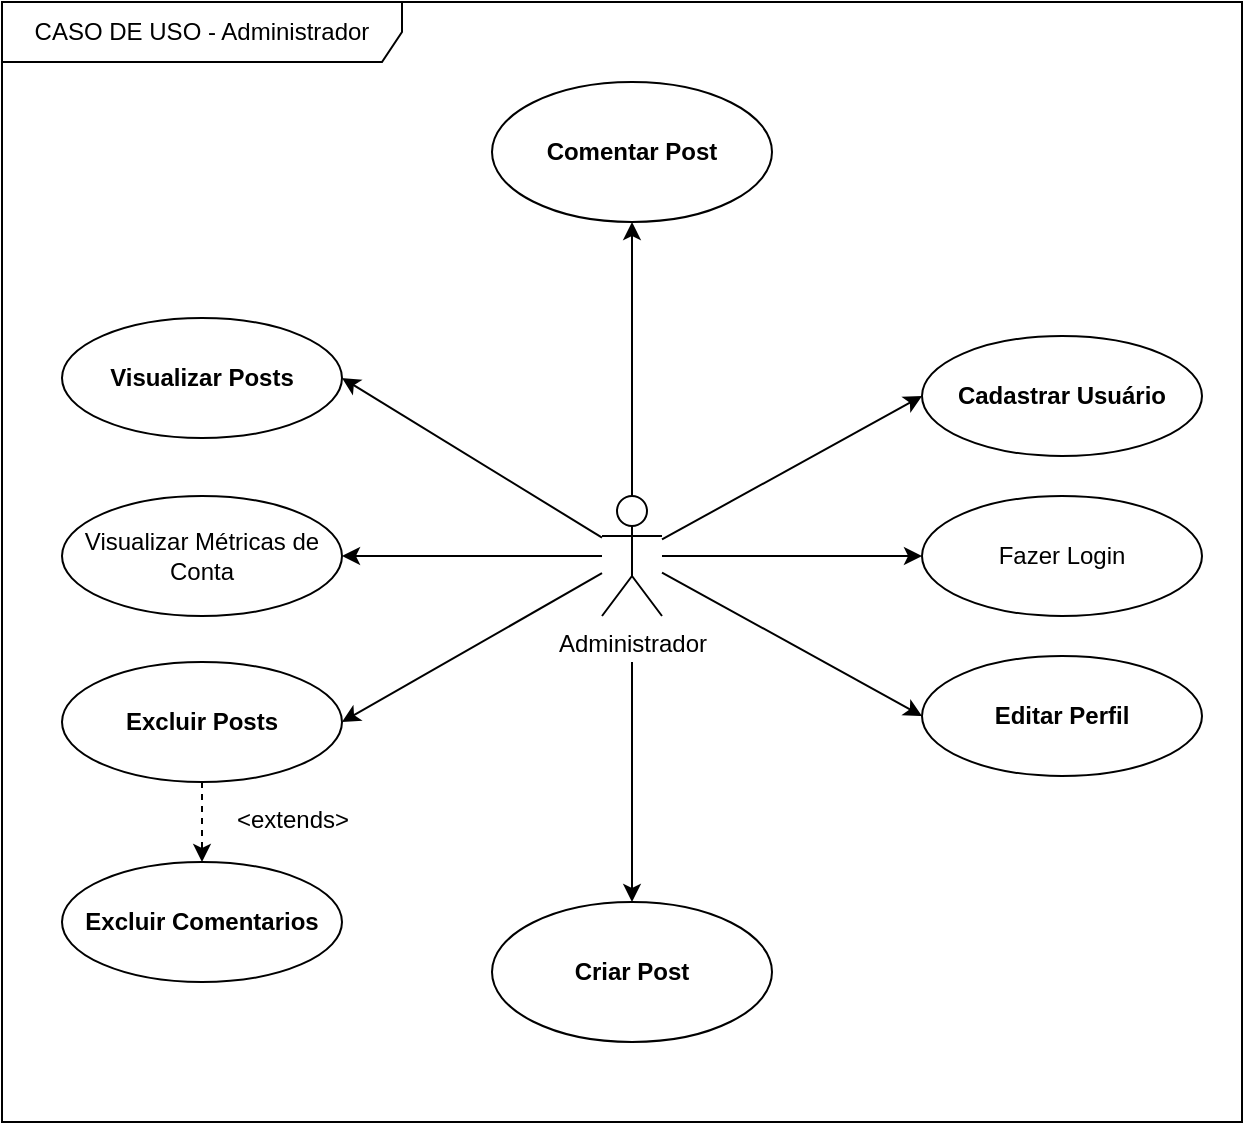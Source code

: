 <mxfile version="27.1.6">
  <diagram name="Página-1" id="_pBhAU1H5xWY1ATLEpE2">
    <mxGraphModel dx="1933" dy="611" grid="1" gridSize="10" guides="1" tooltips="1" connect="1" arrows="1" fold="1" page="1" pageScale="1" pageWidth="827" pageHeight="1169" math="0" shadow="0">
      <root>
        <mxCell id="0" />
        <mxCell id="1" parent="0" />
        <mxCell id="4moywfV-kU5STPwCgtIo-18" style="rounded=0;orthogonalLoop=1;jettySize=auto;html=1;entryX=0;entryY=0.5;entryDx=0;entryDy=0;" parent="1" source="4moywfV-kU5STPwCgtIo-1" target="4moywfV-kU5STPwCgtIo-3" edge="1">
          <mxGeometry relative="1" as="geometry" />
        </mxCell>
        <mxCell id="4moywfV-kU5STPwCgtIo-19" style="rounded=0;orthogonalLoop=1;jettySize=auto;html=1;entryX=0;entryY=0.5;entryDx=0;entryDy=0;" parent="1" source="4moywfV-kU5STPwCgtIo-1" target="4moywfV-kU5STPwCgtIo-4" edge="1">
          <mxGeometry relative="1" as="geometry" />
        </mxCell>
        <mxCell id="4moywfV-kU5STPwCgtIo-20" style="rounded=0;orthogonalLoop=1;jettySize=auto;html=1;entryX=0;entryY=0.5;entryDx=0;entryDy=0;" parent="1" source="4moywfV-kU5STPwCgtIo-1" target="4moywfV-kU5STPwCgtIo-5" edge="1">
          <mxGeometry relative="1" as="geometry" />
        </mxCell>
        <mxCell id="4moywfV-kU5STPwCgtIo-22" value="" style="rounded=0;orthogonalLoop=1;jettySize=auto;html=1;" parent="1" target="4moywfV-kU5STPwCgtIo-6" edge="1">
          <mxGeometry relative="1" as="geometry">
            <mxPoint x="245" y="340" as="sourcePoint" />
          </mxGeometry>
        </mxCell>
        <mxCell id="oCv998W_JMqjDXVk1AhT-4" style="rounded=0;orthogonalLoop=1;jettySize=auto;html=1;entryX=0.5;entryY=1;entryDx=0;entryDy=0;" parent="1" source="4moywfV-kU5STPwCgtIo-1" target="4moywfV-kU5STPwCgtIo-9" edge="1">
          <mxGeometry relative="1" as="geometry" />
        </mxCell>
        <mxCell id="oCv998W_JMqjDXVk1AhT-6" style="rounded=0;orthogonalLoop=1;jettySize=auto;html=1;entryX=1;entryY=0.5;entryDx=0;entryDy=0;" parent="1" source="4moywfV-kU5STPwCgtIo-1" target="oCv998W_JMqjDXVk1AhT-1" edge="1">
          <mxGeometry relative="1" as="geometry" />
        </mxCell>
        <mxCell id="oCv998W_JMqjDXVk1AhT-7" style="rounded=0;orthogonalLoop=1;jettySize=auto;html=1;entryX=1;entryY=0.5;entryDx=0;entryDy=0;" parent="1" source="4moywfV-kU5STPwCgtIo-1" target="4moywfV-kU5STPwCgtIo-28" edge="1">
          <mxGeometry relative="1" as="geometry" />
        </mxCell>
        <mxCell id="WDEe-NjsPmFSdlKp4_de-2" value="" style="rounded=0;orthogonalLoop=1;jettySize=auto;html=1;" parent="1" source="4moywfV-kU5STPwCgtIo-1" target="WDEe-NjsPmFSdlKp4_de-1" edge="1">
          <mxGeometry relative="1" as="geometry" />
        </mxCell>
        <mxCell id="4moywfV-kU5STPwCgtIo-1" value="Administrador" style="shape=umlActor;verticalLabelPosition=bottom;verticalAlign=top;html=1;outlineConnect=0;" parent="1" vertex="1">
          <mxGeometry x="230" y="257" width="30" height="60" as="geometry" />
        </mxCell>
        <mxCell id="4moywfV-kU5STPwCgtIo-3" value="&lt;strong data-end=&quot;168&quot; data-start=&quot;147&quot;&gt;Cadastrar Usuário&lt;/strong&gt;" style="ellipse;whiteSpace=wrap;html=1;" parent="1" vertex="1">
          <mxGeometry x="390" y="177" width="140" height="60" as="geometry" />
        </mxCell>
        <mxCell id="4moywfV-kU5STPwCgtIo-4" value="Fazer Login" style="ellipse;whiteSpace=wrap;html=1;" parent="1" vertex="1">
          <mxGeometry x="390" y="257" width="140" height="60" as="geometry" />
        </mxCell>
        <mxCell id="4moywfV-kU5STPwCgtIo-5" value="&lt;strong data-end=&quot;385&quot; data-start=&quot;368&quot;&gt;Editar Perfil&lt;/strong&gt;" style="ellipse;whiteSpace=wrap;html=1;" parent="1" vertex="1">
          <mxGeometry x="390" y="337" width="140" height="60" as="geometry" />
        </mxCell>
        <mxCell id="4moywfV-kU5STPwCgtIo-6" value="&lt;strong data-end=&quot;483&quot; data-start=&quot;469&quot;&gt;Criar Post&lt;/strong&gt;" style="ellipse;whiteSpace=wrap;html=1;" parent="1" vertex="1">
          <mxGeometry x="175" y="460" width="140" height="70" as="geometry" />
        </mxCell>
        <mxCell id="4moywfV-kU5STPwCgtIo-9" value="&lt;strong data-end=&quot;745&quot; data-start=&quot;728&quot;&gt;Comentar Post&lt;/strong&gt;" style="ellipse;whiteSpace=wrap;html=1;" parent="1" vertex="1">
          <mxGeometry x="175" y="50" width="140" height="70" as="geometry" />
        </mxCell>
        <mxCell id="4moywfV-kU5STPwCgtIo-27" value="CASO DE USO - Administrador" style="shape=umlFrame;whiteSpace=wrap;html=1;pointerEvents=0;width=200;height=30;" parent="1" vertex="1">
          <mxGeometry x="-70" y="10" width="620" height="560" as="geometry" />
        </mxCell>
        <mxCell id="4moywfV-kU5STPwCgtIo-28" value="&lt;b&gt;Visualizar Posts&lt;/b&gt;" style="ellipse;whiteSpace=wrap;html=1;" parent="1" vertex="1">
          <mxGeometry x="-40" y="168" width="140" height="60" as="geometry" />
        </mxCell>
        <mxCell id="oCv998W_JMqjDXVk1AhT-10" value="" style="rounded=0;orthogonalLoop=1;jettySize=auto;html=1;dashed=1;" parent="1" source="oCv998W_JMqjDXVk1AhT-1" target="oCv998W_JMqjDXVk1AhT-9" edge="1">
          <mxGeometry relative="1" as="geometry" />
        </mxCell>
        <mxCell id="oCv998W_JMqjDXVk1AhT-1" value="&lt;b&gt;Excluir Posts&lt;/b&gt;" style="ellipse;whiteSpace=wrap;html=1;" parent="1" vertex="1">
          <mxGeometry x="-40" y="340" width="140" height="60" as="geometry" />
        </mxCell>
        <mxCell id="oCv998W_JMqjDXVk1AhT-9" value="&lt;b&gt;Excluir Comentarios&lt;/b&gt;" style="ellipse;whiteSpace=wrap;html=1;" parent="1" vertex="1">
          <mxGeometry x="-40" y="440" width="140" height="60" as="geometry" />
        </mxCell>
        <mxCell id="oCv998W_JMqjDXVk1AhT-11" value="&amp;lt;extends&amp;gt;" style="text;html=1;align=center;verticalAlign=middle;resizable=0;points=[];autosize=1;strokeColor=none;fillColor=none;" parent="1" vertex="1">
          <mxGeometry x="35" y="404" width="80" height="30" as="geometry" />
        </mxCell>
        <mxCell id="WDEe-NjsPmFSdlKp4_de-1" value="Visualizar Métricas de Conta" style="ellipse;whiteSpace=wrap;html=1;" parent="1" vertex="1">
          <mxGeometry x="-40" y="257" width="140" height="60" as="geometry" />
        </mxCell>
      </root>
    </mxGraphModel>
  </diagram>
</mxfile>
